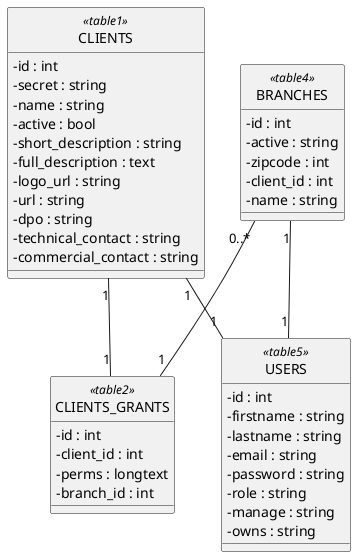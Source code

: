 @startuml test
skinparam classAttributeIconSize 0
class CLIENTS <<table1>> {
-id : int
-secret : string
-name : string
-active : bool
-short_description : string
-full_description : text
-logo_url : string
-url : string
-dpo : string
-technical_contact : string
-commercial_contact : string
}
class CLIENTS_GRANTS <<table2>> {
-id : int
-client_id : int
-perms : longtext
-branch_id : int
' champ précédent au format json (concerne la gestion du planning des équipes,
' la vente des boissons, l'envoie de newsletter, promotion de la salle...)
}
class BRANCHES <<table4>> {
-id : int
-active : string
-zipcode : int
-client_id : int
-name : string
}
class USERS <<table5>> {
-id : int
-firstname : string
-lastname : string
-email : string
-password : string
-role : string 
' il y a 4 roles (tech de l'Orange bleue qui est notre client,
' client (les clients de l'Orange bleue), structure (les salles de sport), personne lambda)
-manage : string
' gère une salle de sport
-owns : string
' est le client de l'Orange bleue (si manage est vide)
}

CLIENTS "1" -- "1" CLIENTS_GRANTS
BRANCHES "0..*" -- "1" CLIENTS_GRANTS
CLIENTS "1" -- "1" USERS
BRANCHES "1" -- "1" USERS

hide <<table1>> circle
hide <<table2>> circle
hide <<table4>> circle
hide <<table5>> circle

@enduml
